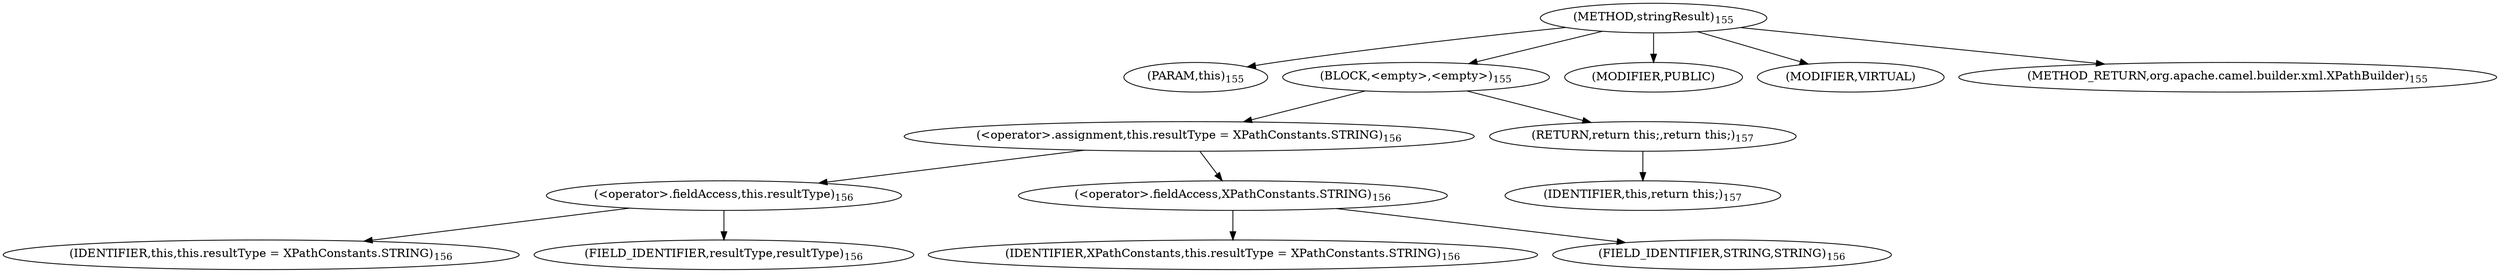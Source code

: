 digraph "stringResult" {  
"345" [label = <(METHOD,stringResult)<SUB>155</SUB>> ]
"23" [label = <(PARAM,this)<SUB>155</SUB>> ]
"346" [label = <(BLOCK,&lt;empty&gt;,&lt;empty&gt;)<SUB>155</SUB>> ]
"347" [label = <(&lt;operator&gt;.assignment,this.resultType = XPathConstants.STRING)<SUB>156</SUB>> ]
"348" [label = <(&lt;operator&gt;.fieldAccess,this.resultType)<SUB>156</SUB>> ]
"349" [label = <(IDENTIFIER,this,this.resultType = XPathConstants.STRING)<SUB>156</SUB>> ]
"350" [label = <(FIELD_IDENTIFIER,resultType,resultType)<SUB>156</SUB>> ]
"351" [label = <(&lt;operator&gt;.fieldAccess,XPathConstants.STRING)<SUB>156</SUB>> ]
"352" [label = <(IDENTIFIER,XPathConstants,this.resultType = XPathConstants.STRING)<SUB>156</SUB>> ]
"353" [label = <(FIELD_IDENTIFIER,STRING,STRING)<SUB>156</SUB>> ]
"354" [label = <(RETURN,return this;,return this;)<SUB>157</SUB>> ]
"22" [label = <(IDENTIFIER,this,return this;)<SUB>157</SUB>> ]
"355" [label = <(MODIFIER,PUBLIC)> ]
"356" [label = <(MODIFIER,VIRTUAL)> ]
"357" [label = <(METHOD_RETURN,org.apache.camel.builder.xml.XPathBuilder)<SUB>155</SUB>> ]
  "345" -> "23" 
  "345" -> "346" 
  "345" -> "355" 
  "345" -> "356" 
  "345" -> "357" 
  "346" -> "347" 
  "346" -> "354" 
  "347" -> "348" 
  "347" -> "351" 
  "348" -> "349" 
  "348" -> "350" 
  "351" -> "352" 
  "351" -> "353" 
  "354" -> "22" 
}
